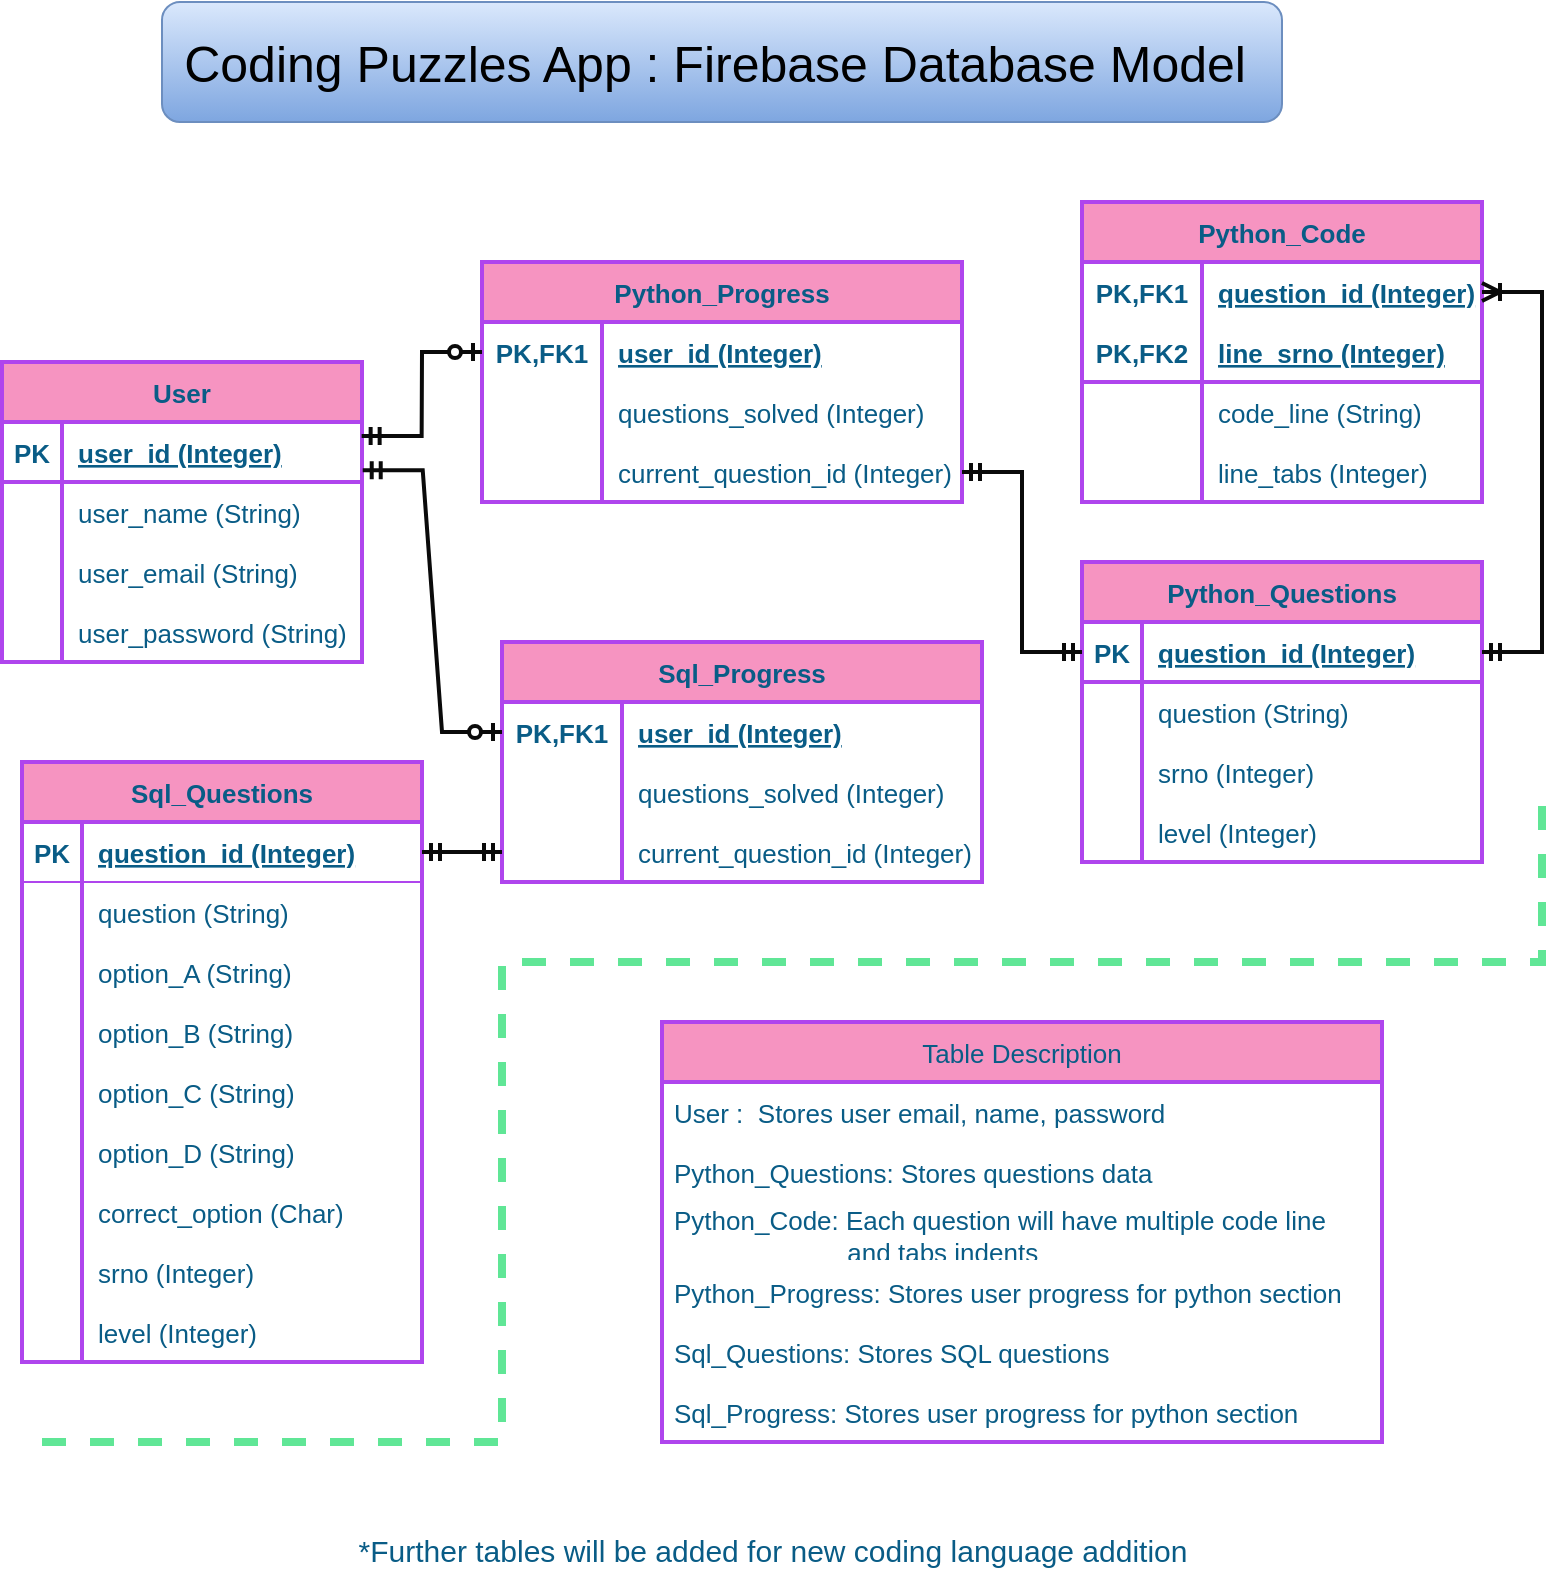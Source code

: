 <mxfile version="16.1.0" type="device"><diagram id="R2lEEEUBdFMjLlhIrx00" name="Page-1"><mxGraphModel dx="2563" dy="984" grid="1" gridSize="10" guides="1" tooltips="1" connect="1" arrows="1" fold="1" page="1" pageScale="1" pageWidth="827" pageHeight="1169" math="0" shadow="0" extFonts="Permanent Marker^https://fonts.googleapis.com/css?family=Permanent+Marker"><root><mxCell id="0"/><mxCell id="1" parent="0"/><mxCell id="CtxWaqikv9Q7Vg5rpjit-1" value="User" style="shape=table;startSize=30;container=1;collapsible=1;childLayout=tableLayout;fixedRows=1;rowLines=0;fontStyle=1;align=center;resizeLast=1;fillColor=#F694C1;strokeColor=#AF45ED;fontColor=#095C86;strokeWidth=2;fontSize=13;" vertex="1" parent="1"><mxGeometry x="-810" y="260" width="180" height="150" as="geometry"/></mxCell><mxCell id="CtxWaqikv9Q7Vg5rpjit-2" value="" style="shape=partialRectangle;collapsible=0;dropTarget=0;pointerEvents=0;fillColor=none;top=0;left=0;bottom=1;right=0;points=[[0,0.5],[1,0.5]];portConstraint=eastwest;strokeColor=#AF45ED;fontColor=#095C86;strokeWidth=2;fontSize=13;" vertex="1" parent="CtxWaqikv9Q7Vg5rpjit-1"><mxGeometry y="30" width="180" height="30" as="geometry"/></mxCell><mxCell id="CtxWaqikv9Q7Vg5rpjit-3" value="PK" style="shape=partialRectangle;connectable=0;fillColor=none;top=0;left=0;bottom=0;right=0;fontStyle=1;overflow=hidden;strokeColor=#AF45ED;fontColor=#095C86;strokeWidth=2;fontSize=13;" vertex="1" parent="CtxWaqikv9Q7Vg5rpjit-2"><mxGeometry width="30" height="30" as="geometry"><mxRectangle width="30" height="30" as="alternateBounds"/></mxGeometry></mxCell><mxCell id="CtxWaqikv9Q7Vg5rpjit-4" value="user_id (Integer)" style="shape=partialRectangle;connectable=0;fillColor=none;top=0;left=0;bottom=0;right=0;align=left;spacingLeft=6;fontStyle=5;overflow=hidden;strokeColor=#AF45ED;fontColor=#095C86;strokeWidth=2;fontSize=13;" vertex="1" parent="CtxWaqikv9Q7Vg5rpjit-2"><mxGeometry x="30" width="150" height="30" as="geometry"><mxRectangle width="150" height="30" as="alternateBounds"/></mxGeometry></mxCell><mxCell id="CtxWaqikv9Q7Vg5rpjit-5" value="" style="shape=partialRectangle;collapsible=0;dropTarget=0;pointerEvents=0;fillColor=none;top=0;left=0;bottom=0;right=0;points=[[0,0.5],[1,0.5]];portConstraint=eastwest;strokeColor=#AF45ED;fontColor=#095C86;strokeWidth=2;fontSize=13;" vertex="1" parent="CtxWaqikv9Q7Vg5rpjit-1"><mxGeometry y="60" width="180" height="30" as="geometry"/></mxCell><mxCell id="CtxWaqikv9Q7Vg5rpjit-6" value="" style="shape=partialRectangle;connectable=0;fillColor=none;top=0;left=0;bottom=0;right=0;editable=1;overflow=hidden;strokeColor=#AF45ED;fontColor=#095C86;strokeWidth=2;fontSize=13;" vertex="1" parent="CtxWaqikv9Q7Vg5rpjit-5"><mxGeometry width="30" height="30" as="geometry"><mxRectangle width="30" height="30" as="alternateBounds"/></mxGeometry></mxCell><mxCell id="CtxWaqikv9Q7Vg5rpjit-7" value="user_name (String)" style="shape=partialRectangle;connectable=0;fillColor=none;top=0;left=0;bottom=0;right=0;align=left;spacingLeft=6;overflow=hidden;strokeColor=#AF45ED;fontColor=#095C86;strokeWidth=2;fontSize=13;" vertex="1" parent="CtxWaqikv9Q7Vg5rpjit-5"><mxGeometry x="30" width="150" height="30" as="geometry"><mxRectangle width="150" height="30" as="alternateBounds"/></mxGeometry></mxCell><mxCell id="CtxWaqikv9Q7Vg5rpjit-8" value="" style="shape=partialRectangle;collapsible=0;dropTarget=0;pointerEvents=0;fillColor=none;top=0;left=0;bottom=0;right=0;points=[[0,0.5],[1,0.5]];portConstraint=eastwest;strokeColor=#AF45ED;fontColor=#095C86;strokeWidth=2;fontSize=13;" vertex="1" parent="CtxWaqikv9Q7Vg5rpjit-1"><mxGeometry y="90" width="180" height="30" as="geometry"/></mxCell><mxCell id="CtxWaqikv9Q7Vg5rpjit-9" value="" style="shape=partialRectangle;connectable=0;fillColor=none;top=0;left=0;bottom=0;right=0;editable=1;overflow=hidden;strokeColor=#AF45ED;fontColor=#095C86;strokeWidth=2;fontSize=13;" vertex="1" parent="CtxWaqikv9Q7Vg5rpjit-8"><mxGeometry width="30" height="30" as="geometry"><mxRectangle width="30" height="30" as="alternateBounds"/></mxGeometry></mxCell><mxCell id="CtxWaqikv9Q7Vg5rpjit-10" value="user_email (String)" style="shape=partialRectangle;connectable=0;fillColor=none;top=0;left=0;bottom=0;right=0;align=left;spacingLeft=6;overflow=hidden;strokeColor=#AF45ED;fontColor=#095C86;strokeWidth=2;fontSize=13;" vertex="1" parent="CtxWaqikv9Q7Vg5rpjit-8"><mxGeometry x="30" width="150" height="30" as="geometry"><mxRectangle width="150" height="30" as="alternateBounds"/></mxGeometry></mxCell><mxCell id="CtxWaqikv9Q7Vg5rpjit-11" value="" style="shape=partialRectangle;collapsible=0;dropTarget=0;pointerEvents=0;fillColor=none;top=0;left=0;bottom=0;right=0;points=[[0,0.5],[1,0.5]];portConstraint=eastwest;strokeColor=#AF45ED;fontColor=#095C86;strokeWidth=2;fontSize=13;" vertex="1" parent="CtxWaqikv9Q7Vg5rpjit-1"><mxGeometry y="120" width="180" height="30" as="geometry"/></mxCell><mxCell id="CtxWaqikv9Q7Vg5rpjit-12" value="" style="shape=partialRectangle;connectable=0;fillColor=none;top=0;left=0;bottom=0;right=0;editable=1;overflow=hidden;strokeColor=#AF45ED;fontColor=#095C86;strokeWidth=2;fontSize=13;" vertex="1" parent="CtxWaqikv9Q7Vg5rpjit-11"><mxGeometry width="30" height="30" as="geometry"><mxRectangle width="30" height="30" as="alternateBounds"/></mxGeometry></mxCell><mxCell id="CtxWaqikv9Q7Vg5rpjit-13" value="user_password (String)" style="shape=partialRectangle;connectable=0;fillColor=none;top=0;left=0;bottom=0;right=0;align=left;spacingLeft=6;overflow=hidden;strokeColor=#AF45ED;fontColor=#095C86;strokeWidth=2;fontSize=13;" vertex="1" parent="CtxWaqikv9Q7Vg5rpjit-11"><mxGeometry x="30" width="150" height="30" as="geometry"><mxRectangle width="150" height="30" as="alternateBounds"/></mxGeometry></mxCell><mxCell id="CtxWaqikv9Q7Vg5rpjit-14" value="Python_Questions" style="shape=table;startSize=30;container=1;collapsible=1;childLayout=tableLayout;fixedRows=1;rowLines=0;fontStyle=1;align=center;resizeLast=1;fillColor=#F694C1;strokeColor=#AF45ED;fontColor=#095C86;strokeWidth=2;fontSize=13;" vertex="1" parent="1"><mxGeometry x="-270" y="360" width="200" height="150" as="geometry"/></mxCell><mxCell id="CtxWaqikv9Q7Vg5rpjit-15" value="" style="shape=partialRectangle;collapsible=0;dropTarget=0;pointerEvents=0;fillColor=none;top=0;left=0;bottom=1;right=0;points=[[0,0.5],[1,0.5]];portConstraint=eastwest;strokeColor=#AF45ED;fontColor=#095C86;strokeWidth=2;fontSize=13;" vertex="1" parent="CtxWaqikv9Q7Vg5rpjit-14"><mxGeometry y="30" width="200" height="30" as="geometry"/></mxCell><mxCell id="CtxWaqikv9Q7Vg5rpjit-16" value="PK" style="shape=partialRectangle;connectable=0;fillColor=none;top=0;left=0;bottom=0;right=0;fontStyle=1;overflow=hidden;strokeColor=#AF45ED;fontColor=#095C86;strokeWidth=2;fontSize=13;" vertex="1" parent="CtxWaqikv9Q7Vg5rpjit-15"><mxGeometry width="30" height="30" as="geometry"><mxRectangle width="30" height="30" as="alternateBounds"/></mxGeometry></mxCell><mxCell id="CtxWaqikv9Q7Vg5rpjit-17" value="question_id (Integer)" style="shape=partialRectangle;connectable=0;fillColor=none;top=0;left=0;bottom=0;right=0;align=left;spacingLeft=6;fontStyle=5;overflow=hidden;strokeColor=#AF45ED;fontColor=#095C86;strokeWidth=2;fontSize=13;" vertex="1" parent="CtxWaqikv9Q7Vg5rpjit-15"><mxGeometry x="30" width="170" height="30" as="geometry"><mxRectangle width="170" height="30" as="alternateBounds"/></mxGeometry></mxCell><mxCell id="CtxWaqikv9Q7Vg5rpjit-18" value="" style="shape=partialRectangle;collapsible=0;dropTarget=0;pointerEvents=0;fillColor=none;top=0;left=0;bottom=0;right=0;points=[[0,0.5],[1,0.5]];portConstraint=eastwest;strokeColor=#AF45ED;fontColor=#095C86;strokeWidth=2;fontSize=13;" vertex="1" parent="CtxWaqikv9Q7Vg5rpjit-14"><mxGeometry y="60" width="200" height="30" as="geometry"/></mxCell><mxCell id="CtxWaqikv9Q7Vg5rpjit-19" value="" style="shape=partialRectangle;connectable=0;fillColor=none;top=0;left=0;bottom=0;right=0;editable=1;overflow=hidden;strokeColor=#AF45ED;fontColor=#095C86;strokeWidth=2;fontSize=13;" vertex="1" parent="CtxWaqikv9Q7Vg5rpjit-18"><mxGeometry width="30" height="30" as="geometry"><mxRectangle width="30" height="30" as="alternateBounds"/></mxGeometry></mxCell><mxCell id="CtxWaqikv9Q7Vg5rpjit-20" value="question (String)" style="shape=partialRectangle;connectable=0;fillColor=none;top=0;left=0;bottom=0;right=0;align=left;spacingLeft=6;overflow=hidden;strokeColor=#AF45ED;fontColor=#095C86;strokeWidth=2;fontSize=13;" vertex="1" parent="CtxWaqikv9Q7Vg5rpjit-18"><mxGeometry x="30" width="170" height="30" as="geometry"><mxRectangle width="170" height="30" as="alternateBounds"/></mxGeometry></mxCell><mxCell id="CtxWaqikv9Q7Vg5rpjit-21" value="" style="shape=partialRectangle;collapsible=0;dropTarget=0;pointerEvents=0;fillColor=none;top=0;left=0;bottom=0;right=0;points=[[0,0.5],[1,0.5]];portConstraint=eastwest;strokeColor=#AF45ED;fontColor=#095C86;strokeWidth=2;fontSize=13;" vertex="1" parent="CtxWaqikv9Q7Vg5rpjit-14"><mxGeometry y="90" width="200" height="30" as="geometry"/></mxCell><mxCell id="CtxWaqikv9Q7Vg5rpjit-22" value="" style="shape=partialRectangle;connectable=0;fillColor=none;top=0;left=0;bottom=0;right=0;editable=1;overflow=hidden;strokeColor=#AF45ED;fontColor=#095C86;strokeWidth=2;fontSize=13;" vertex="1" parent="CtxWaqikv9Q7Vg5rpjit-21"><mxGeometry width="30" height="30" as="geometry"><mxRectangle width="30" height="30" as="alternateBounds"/></mxGeometry></mxCell><mxCell id="CtxWaqikv9Q7Vg5rpjit-23" value="srno (Integer)" style="shape=partialRectangle;connectable=0;fillColor=none;top=0;left=0;bottom=0;right=0;align=left;spacingLeft=6;overflow=hidden;strokeColor=#AF45ED;fontColor=#095C86;strokeWidth=2;fontSize=13;" vertex="1" parent="CtxWaqikv9Q7Vg5rpjit-21"><mxGeometry x="30" width="170" height="30" as="geometry"><mxRectangle width="170" height="30" as="alternateBounds"/></mxGeometry></mxCell><mxCell id="CtxWaqikv9Q7Vg5rpjit-24" value="" style="shape=partialRectangle;collapsible=0;dropTarget=0;pointerEvents=0;fillColor=none;top=0;left=0;bottom=0;right=0;points=[[0,0.5],[1,0.5]];portConstraint=eastwest;strokeColor=#AF45ED;fontColor=#095C86;strokeWidth=2;fontSize=13;" vertex="1" parent="CtxWaqikv9Q7Vg5rpjit-14"><mxGeometry y="120" width="200" height="30" as="geometry"/></mxCell><mxCell id="CtxWaqikv9Q7Vg5rpjit-25" value="" style="shape=partialRectangle;connectable=0;fillColor=none;top=0;left=0;bottom=0;right=0;editable=1;overflow=hidden;strokeColor=#AF45ED;fontColor=#095C86;strokeWidth=2;fontSize=13;" vertex="1" parent="CtxWaqikv9Q7Vg5rpjit-24"><mxGeometry width="30" height="30" as="geometry"><mxRectangle width="30" height="30" as="alternateBounds"/></mxGeometry></mxCell><mxCell id="CtxWaqikv9Q7Vg5rpjit-26" value="level (Integer)" style="shape=partialRectangle;connectable=0;fillColor=none;top=0;left=0;bottom=0;right=0;align=left;spacingLeft=6;overflow=hidden;strokeColor=#AF45ED;fontColor=#095C86;strokeWidth=2;fontSize=13;" vertex="1" parent="CtxWaqikv9Q7Vg5rpjit-24"><mxGeometry x="30" width="170" height="30" as="geometry"><mxRectangle width="170" height="30" as="alternateBounds"/></mxGeometry></mxCell><mxCell id="CtxWaqikv9Q7Vg5rpjit-40" value="Python_Code" style="shape=table;startSize=30;container=1;collapsible=1;childLayout=tableLayout;fixedRows=1;rowLines=0;fontStyle=1;align=center;resizeLast=1;fillColor=#F694C1;strokeColor=#AF45ED;fontColor=#095C86;strokeWidth=2;fontSize=13;" vertex="1" parent="1"><mxGeometry x="-270" y="180" width="200" height="150" as="geometry"/></mxCell><mxCell id="CtxWaqikv9Q7Vg5rpjit-41" value="" style="shape=partialRectangle;collapsible=0;dropTarget=0;pointerEvents=0;fillColor=none;top=0;left=0;bottom=0;right=0;points=[[0,0.5],[1,0.5]];portConstraint=eastwest;strokeColor=#AF45ED;fontColor=#095C86;strokeWidth=2;fontSize=13;" vertex="1" parent="CtxWaqikv9Q7Vg5rpjit-40"><mxGeometry y="30" width="200" height="30" as="geometry"/></mxCell><mxCell id="CtxWaqikv9Q7Vg5rpjit-42" value="PK,FK1" style="shape=partialRectangle;connectable=0;fillColor=none;top=0;left=0;bottom=0;right=0;fontStyle=1;overflow=hidden;strokeColor=#AF45ED;fontColor=#095C86;strokeWidth=2;fontSize=13;" vertex="1" parent="CtxWaqikv9Q7Vg5rpjit-41"><mxGeometry width="60" height="30" as="geometry"><mxRectangle width="60" height="30" as="alternateBounds"/></mxGeometry></mxCell><mxCell id="CtxWaqikv9Q7Vg5rpjit-43" value="question_id (Integer)" style="shape=partialRectangle;connectable=0;fillColor=none;top=0;left=0;bottom=0;right=0;align=left;spacingLeft=6;fontStyle=5;overflow=hidden;strokeColor=#AF45ED;fontColor=#095C86;strokeWidth=2;fontSize=13;" vertex="1" parent="CtxWaqikv9Q7Vg5rpjit-41"><mxGeometry x="60" width="140" height="30" as="geometry"><mxRectangle width="140" height="30" as="alternateBounds"/></mxGeometry></mxCell><mxCell id="CtxWaqikv9Q7Vg5rpjit-44" value="" style="shape=partialRectangle;collapsible=0;dropTarget=0;pointerEvents=0;fillColor=none;top=0;left=0;bottom=1;right=0;points=[[0,0.5],[1,0.5]];portConstraint=eastwest;strokeColor=#AF45ED;fontColor=#095C86;strokeWidth=2;fontSize=13;" vertex="1" parent="CtxWaqikv9Q7Vg5rpjit-40"><mxGeometry y="60" width="200" height="30" as="geometry"/></mxCell><mxCell id="CtxWaqikv9Q7Vg5rpjit-45" value="PK,FK2" style="shape=partialRectangle;connectable=0;fillColor=none;top=0;left=0;bottom=0;right=0;fontStyle=1;overflow=hidden;strokeColor=#AF45ED;fontColor=#095C86;strokeWidth=2;fontSize=13;" vertex="1" parent="CtxWaqikv9Q7Vg5rpjit-44"><mxGeometry width="60" height="30" as="geometry"><mxRectangle width="60" height="30" as="alternateBounds"/></mxGeometry></mxCell><mxCell id="CtxWaqikv9Q7Vg5rpjit-46" value="line_srno (Integer)" style="shape=partialRectangle;connectable=0;fillColor=none;top=0;left=0;bottom=0;right=0;align=left;spacingLeft=6;fontStyle=5;overflow=hidden;strokeColor=#AF45ED;fontColor=#095C86;strokeWidth=2;fontSize=13;" vertex="1" parent="CtxWaqikv9Q7Vg5rpjit-44"><mxGeometry x="60" width="140" height="30" as="geometry"><mxRectangle width="140" height="30" as="alternateBounds"/></mxGeometry></mxCell><mxCell id="CtxWaqikv9Q7Vg5rpjit-50" value="" style="shape=partialRectangle;collapsible=0;dropTarget=0;pointerEvents=0;fillColor=none;top=0;left=0;bottom=0;right=0;points=[[0,0.5],[1,0.5]];portConstraint=eastwest;strokeColor=#AF45ED;fontColor=#095C86;strokeWidth=2;fontSize=13;" vertex="1" parent="CtxWaqikv9Q7Vg5rpjit-40"><mxGeometry y="90" width="200" height="30" as="geometry"/></mxCell><mxCell id="CtxWaqikv9Q7Vg5rpjit-51" value="" style="shape=partialRectangle;connectable=0;fillColor=none;top=0;left=0;bottom=0;right=0;editable=1;overflow=hidden;strokeColor=#AF45ED;fontColor=#095C86;strokeWidth=2;fontSize=13;" vertex="1" parent="CtxWaqikv9Q7Vg5rpjit-50"><mxGeometry width="60" height="30" as="geometry"><mxRectangle width="60" height="30" as="alternateBounds"/></mxGeometry></mxCell><mxCell id="CtxWaqikv9Q7Vg5rpjit-52" value="code_line (String)" style="shape=partialRectangle;connectable=0;fillColor=none;top=0;left=0;bottom=0;right=0;align=left;spacingLeft=6;overflow=hidden;strokeColor=#AF45ED;fontColor=#095C86;strokeWidth=2;fontSize=13;" vertex="1" parent="CtxWaqikv9Q7Vg5rpjit-50"><mxGeometry x="60" width="140" height="30" as="geometry"><mxRectangle width="140" height="30" as="alternateBounds"/></mxGeometry></mxCell><mxCell id="CtxWaqikv9Q7Vg5rpjit-47" value="" style="shape=partialRectangle;collapsible=0;dropTarget=0;pointerEvents=0;fillColor=none;top=0;left=0;bottom=0;right=0;points=[[0,0.5],[1,0.5]];portConstraint=eastwest;strokeColor=#AF45ED;fontColor=#095C86;strokeWidth=2;fontSize=13;" vertex="1" parent="CtxWaqikv9Q7Vg5rpjit-40"><mxGeometry y="120" width="200" height="30" as="geometry"/></mxCell><mxCell id="CtxWaqikv9Q7Vg5rpjit-48" value="" style="shape=partialRectangle;connectable=0;fillColor=none;top=0;left=0;bottom=0;right=0;editable=1;overflow=hidden;strokeColor=#AF45ED;fontColor=#095C86;strokeWidth=2;fontSize=13;" vertex="1" parent="CtxWaqikv9Q7Vg5rpjit-47"><mxGeometry width="60" height="30" as="geometry"><mxRectangle width="60" height="30" as="alternateBounds"/></mxGeometry></mxCell><mxCell id="CtxWaqikv9Q7Vg5rpjit-49" value="line_tabs (Integer)" style="shape=partialRectangle;connectable=0;fillColor=none;top=0;left=0;bottom=0;right=0;align=left;spacingLeft=6;overflow=hidden;strokeColor=#AF45ED;fontColor=#095C86;strokeWidth=2;fontSize=13;" vertex="1" parent="CtxWaqikv9Q7Vg5rpjit-47"><mxGeometry x="60" width="140" height="30" as="geometry"><mxRectangle width="140" height="30" as="alternateBounds"/></mxGeometry></mxCell><mxCell id="CtxWaqikv9Q7Vg5rpjit-53" value="Sql_Questions" style="shape=table;startSize=30;container=1;collapsible=1;childLayout=tableLayout;fixedRows=1;rowLines=0;fontStyle=1;align=center;resizeLast=1;fillColor=#F694C1;strokeColor=#AF45ED;fontColor=#095C86;strokeWidth=2;fontSize=13;" vertex="1" parent="1"><mxGeometry x="-800" y="460" width="200" height="300" as="geometry"/></mxCell><mxCell id="CtxWaqikv9Q7Vg5rpjit-54" value="" style="shape=partialRectangle;collapsible=0;dropTarget=0;pointerEvents=0;fillColor=none;top=0;left=0;bottom=1;right=0;points=[[0,0.5],[1,0.5]];portConstraint=eastwest;strokeColor=#AF45ED;fontColor=#095C86;fontSize=13;" vertex="1" parent="CtxWaqikv9Q7Vg5rpjit-53"><mxGeometry y="30" width="200" height="30" as="geometry"/></mxCell><mxCell id="CtxWaqikv9Q7Vg5rpjit-55" value="PK" style="shape=partialRectangle;connectable=0;fillColor=none;top=0;left=0;bottom=0;right=0;fontStyle=1;overflow=hidden;strokeColor=#AF45ED;fontColor=#095C86;fontSize=13;" vertex="1" parent="CtxWaqikv9Q7Vg5rpjit-54"><mxGeometry width="30" height="30" as="geometry"><mxRectangle width="30" height="30" as="alternateBounds"/></mxGeometry></mxCell><mxCell id="CtxWaqikv9Q7Vg5rpjit-56" value="question_id (Integer)" style="shape=partialRectangle;connectable=0;fillColor=none;top=0;left=0;bottom=0;right=0;align=left;spacingLeft=6;fontStyle=5;overflow=hidden;strokeColor=#AF45ED;fontColor=#095C86;strokeWidth=2;fontSize=13;" vertex="1" parent="CtxWaqikv9Q7Vg5rpjit-54"><mxGeometry x="30" width="170" height="30" as="geometry"><mxRectangle width="170" height="30" as="alternateBounds"/></mxGeometry></mxCell><mxCell id="CtxWaqikv9Q7Vg5rpjit-57" value="" style="shape=partialRectangle;collapsible=0;dropTarget=0;pointerEvents=0;fillColor=none;top=0;left=0;bottom=0;right=0;points=[[0,0.5],[1,0.5]];portConstraint=eastwest;strokeColor=#AF45ED;fontColor=#095C86;fontSize=13;" vertex="1" parent="CtxWaqikv9Q7Vg5rpjit-53"><mxGeometry y="60" width="200" height="30" as="geometry"/></mxCell><mxCell id="CtxWaqikv9Q7Vg5rpjit-58" value="" style="shape=partialRectangle;connectable=0;fillColor=none;top=0;left=0;bottom=0;right=0;editable=1;overflow=hidden;strokeColor=#AF45ED;fontColor=#095C86;fontSize=13;" vertex="1" parent="CtxWaqikv9Q7Vg5rpjit-57"><mxGeometry width="30" height="30" as="geometry"><mxRectangle width="30" height="30" as="alternateBounds"/></mxGeometry></mxCell><mxCell id="CtxWaqikv9Q7Vg5rpjit-59" value="question (String)" style="shape=partialRectangle;connectable=0;fillColor=none;top=0;left=0;bottom=0;right=0;align=left;spacingLeft=6;overflow=hidden;strokeColor=#AF45ED;fontColor=#095C86;strokeWidth=2;fontSize=13;" vertex="1" parent="CtxWaqikv9Q7Vg5rpjit-57"><mxGeometry x="30" width="170" height="30" as="geometry"><mxRectangle width="170" height="30" as="alternateBounds"/></mxGeometry></mxCell><mxCell id="CtxWaqikv9Q7Vg5rpjit-60" value="" style="shape=partialRectangle;collapsible=0;dropTarget=0;pointerEvents=0;fillColor=none;top=0;left=0;bottom=0;right=0;points=[[0,0.5],[1,0.5]];portConstraint=eastwest;strokeColor=#AF45ED;fontColor=#095C86;fontSize=13;" vertex="1" parent="CtxWaqikv9Q7Vg5rpjit-53"><mxGeometry y="90" width="200" height="30" as="geometry"/></mxCell><mxCell id="CtxWaqikv9Q7Vg5rpjit-61" value="" style="shape=partialRectangle;connectable=0;fillColor=none;top=0;left=0;bottom=0;right=0;editable=1;overflow=hidden;strokeColor=#AF45ED;fontColor=#095C86;fontSize=13;" vertex="1" parent="CtxWaqikv9Q7Vg5rpjit-60"><mxGeometry width="30" height="30" as="geometry"><mxRectangle width="30" height="30" as="alternateBounds"/></mxGeometry></mxCell><mxCell id="CtxWaqikv9Q7Vg5rpjit-62" value="option_A (String)" style="shape=partialRectangle;connectable=0;fillColor=none;top=0;left=0;bottom=0;right=0;align=left;spacingLeft=6;overflow=hidden;strokeColor=#AF45ED;fontColor=#095C86;strokeWidth=2;fontSize=13;" vertex="1" parent="CtxWaqikv9Q7Vg5rpjit-60"><mxGeometry x="30" width="170" height="30" as="geometry"><mxRectangle width="170" height="30" as="alternateBounds"/></mxGeometry></mxCell><mxCell id="CtxWaqikv9Q7Vg5rpjit-63" value="" style="shape=partialRectangle;collapsible=0;dropTarget=0;pointerEvents=0;fillColor=none;top=0;left=0;bottom=0;right=0;points=[[0,0.5],[1,0.5]];portConstraint=eastwest;strokeColor=#AF45ED;fontColor=#095C86;fontSize=13;" vertex="1" parent="CtxWaqikv9Q7Vg5rpjit-53"><mxGeometry y="120" width="200" height="30" as="geometry"/></mxCell><mxCell id="CtxWaqikv9Q7Vg5rpjit-64" value="" style="shape=partialRectangle;connectable=0;fillColor=none;top=0;left=0;bottom=0;right=0;editable=1;overflow=hidden;strokeColor=#AF45ED;fontColor=#095C86;fontSize=13;" vertex="1" parent="CtxWaqikv9Q7Vg5rpjit-63"><mxGeometry width="30" height="30" as="geometry"><mxRectangle width="30" height="30" as="alternateBounds"/></mxGeometry></mxCell><mxCell id="CtxWaqikv9Q7Vg5rpjit-65" value="option_B (String)" style="shape=partialRectangle;connectable=0;fillColor=none;top=0;left=0;bottom=0;right=0;align=left;spacingLeft=6;overflow=hidden;strokeColor=#AF45ED;fontColor=#095C86;strokeWidth=2;fontSize=13;" vertex="1" parent="CtxWaqikv9Q7Vg5rpjit-63"><mxGeometry x="30" width="170" height="30" as="geometry"><mxRectangle width="170" height="30" as="alternateBounds"/></mxGeometry></mxCell><mxCell id="CtxWaqikv9Q7Vg5rpjit-84" value="" style="shape=partialRectangle;collapsible=0;dropTarget=0;pointerEvents=0;fillColor=none;top=0;left=0;bottom=0;right=0;points=[[0,0.5],[1,0.5]];portConstraint=eastwest;strokeColor=#AF45ED;fontColor=#095C86;fontSize=13;" vertex="1" parent="CtxWaqikv9Q7Vg5rpjit-53"><mxGeometry y="150" width="200" height="30" as="geometry"/></mxCell><mxCell id="CtxWaqikv9Q7Vg5rpjit-85" value="" style="shape=partialRectangle;connectable=0;fillColor=none;top=0;left=0;bottom=0;right=0;editable=1;overflow=hidden;strokeColor=#AF45ED;fontColor=#095C86;fontSize=13;" vertex="1" parent="CtxWaqikv9Q7Vg5rpjit-84"><mxGeometry width="30" height="30" as="geometry"><mxRectangle width="30" height="30" as="alternateBounds"/></mxGeometry></mxCell><mxCell id="CtxWaqikv9Q7Vg5rpjit-86" value="option_C (String)" style="shape=partialRectangle;connectable=0;fillColor=none;top=0;left=0;bottom=0;right=0;align=left;spacingLeft=6;overflow=hidden;strokeColor=#AF45ED;fontColor=#095C86;strokeWidth=2;fontSize=13;" vertex="1" parent="CtxWaqikv9Q7Vg5rpjit-84"><mxGeometry x="30" width="170" height="30" as="geometry"><mxRectangle width="170" height="30" as="alternateBounds"/></mxGeometry></mxCell><mxCell id="CtxWaqikv9Q7Vg5rpjit-88" value="" style="shape=partialRectangle;collapsible=0;dropTarget=0;pointerEvents=0;fillColor=none;top=0;left=0;bottom=0;right=0;points=[[0,0.5],[1,0.5]];portConstraint=eastwest;strokeColor=#AF45ED;fontColor=#095C86;fontSize=13;" vertex="1" parent="CtxWaqikv9Q7Vg5rpjit-53"><mxGeometry y="180" width="200" height="30" as="geometry"/></mxCell><mxCell id="CtxWaqikv9Q7Vg5rpjit-89" value="" style="shape=partialRectangle;connectable=0;fillColor=none;top=0;left=0;bottom=0;right=0;editable=1;overflow=hidden;strokeColor=#AF45ED;fontColor=#095C86;fontSize=13;" vertex="1" parent="CtxWaqikv9Q7Vg5rpjit-88"><mxGeometry width="30" height="30" as="geometry"><mxRectangle width="30" height="30" as="alternateBounds"/></mxGeometry></mxCell><mxCell id="CtxWaqikv9Q7Vg5rpjit-90" value="option_D (String)" style="shape=partialRectangle;connectable=0;fillColor=none;top=0;left=0;bottom=0;right=0;align=left;spacingLeft=6;overflow=hidden;strokeColor=#AF45ED;fontColor=#095C86;strokeWidth=2;fontSize=13;" vertex="1" parent="CtxWaqikv9Q7Vg5rpjit-88"><mxGeometry x="30" width="170" height="30" as="geometry"><mxRectangle width="170" height="30" as="alternateBounds"/></mxGeometry></mxCell><mxCell id="CtxWaqikv9Q7Vg5rpjit-92" value="" style="shape=partialRectangle;collapsible=0;dropTarget=0;pointerEvents=0;fillColor=none;top=0;left=0;bottom=0;right=0;points=[[0,0.5],[1,0.5]];portConstraint=eastwest;strokeColor=#AF45ED;fontColor=#095C86;fontSize=13;" vertex="1" parent="CtxWaqikv9Q7Vg5rpjit-53"><mxGeometry y="210" width="200" height="30" as="geometry"/></mxCell><mxCell id="CtxWaqikv9Q7Vg5rpjit-93" value="" style="shape=partialRectangle;connectable=0;fillColor=none;top=0;left=0;bottom=0;right=0;editable=1;overflow=hidden;strokeColor=#AF45ED;fontColor=#095C86;fontSize=13;" vertex="1" parent="CtxWaqikv9Q7Vg5rpjit-92"><mxGeometry width="30" height="30" as="geometry"><mxRectangle width="30" height="30" as="alternateBounds"/></mxGeometry></mxCell><mxCell id="CtxWaqikv9Q7Vg5rpjit-94" value="correct_option (Char)" style="shape=partialRectangle;connectable=0;fillColor=none;top=0;left=0;bottom=0;right=0;align=left;spacingLeft=6;overflow=hidden;strokeColor=#AF45ED;fontColor=#095C86;strokeWidth=2;fontSize=13;" vertex="1" parent="CtxWaqikv9Q7Vg5rpjit-92"><mxGeometry x="30" width="170" height="30" as="geometry"><mxRectangle width="170" height="30" as="alternateBounds"/></mxGeometry></mxCell><mxCell id="CtxWaqikv9Q7Vg5rpjit-96" value="" style="shape=partialRectangle;collapsible=0;dropTarget=0;pointerEvents=0;fillColor=none;top=0;left=0;bottom=0;right=0;points=[[0,0.5],[1,0.5]];portConstraint=eastwest;strokeColor=#AF45ED;fontColor=#095C86;fontSize=13;" vertex="1" parent="CtxWaqikv9Q7Vg5rpjit-53"><mxGeometry y="240" width="200" height="30" as="geometry"/></mxCell><mxCell id="CtxWaqikv9Q7Vg5rpjit-97" value="" style="shape=partialRectangle;connectable=0;fillColor=none;top=0;left=0;bottom=0;right=0;editable=1;overflow=hidden;strokeColor=#AF45ED;fontColor=#095C86;fontSize=13;" vertex="1" parent="CtxWaqikv9Q7Vg5rpjit-96"><mxGeometry width="30" height="30" as="geometry"><mxRectangle width="30" height="30" as="alternateBounds"/></mxGeometry></mxCell><mxCell id="CtxWaqikv9Q7Vg5rpjit-98" value="srno (Integer)" style="shape=partialRectangle;connectable=0;fillColor=none;top=0;left=0;bottom=0;right=0;align=left;spacingLeft=6;overflow=hidden;strokeColor=#AF45ED;fontColor=#095C86;strokeWidth=2;fontSize=13;" vertex="1" parent="CtxWaqikv9Q7Vg5rpjit-96"><mxGeometry x="30" width="170" height="30" as="geometry"><mxRectangle width="170" height="30" as="alternateBounds"/></mxGeometry></mxCell><mxCell id="CtxWaqikv9Q7Vg5rpjit-100" value="" style="shape=partialRectangle;collapsible=0;dropTarget=0;pointerEvents=0;fillColor=none;top=0;left=0;bottom=0;right=0;points=[[0,0.5],[1,0.5]];portConstraint=eastwest;strokeColor=#AF45ED;fontColor=#095C86;fontSize=13;" vertex="1" parent="CtxWaqikv9Q7Vg5rpjit-53"><mxGeometry y="270" width="200" height="30" as="geometry"/></mxCell><mxCell id="CtxWaqikv9Q7Vg5rpjit-101" value="" style="shape=partialRectangle;connectable=0;fillColor=none;top=0;left=0;bottom=0;right=0;editable=1;overflow=hidden;strokeColor=#AF45ED;fontColor=#095C86;fontSize=13;" vertex="1" parent="CtxWaqikv9Q7Vg5rpjit-100"><mxGeometry width="30" height="30" as="geometry"><mxRectangle width="30" height="30" as="alternateBounds"/></mxGeometry></mxCell><mxCell id="CtxWaqikv9Q7Vg5rpjit-102" value="level (Integer)" style="shape=partialRectangle;connectable=0;fillColor=none;top=0;left=0;bottom=0;right=0;align=left;spacingLeft=6;overflow=hidden;strokeColor=#AF45ED;fontColor=#095C86;strokeWidth=2;fontSize=13;" vertex="1" parent="CtxWaqikv9Q7Vg5rpjit-100"><mxGeometry x="30" width="170" height="30" as="geometry"><mxRectangle width="170" height="30" as="alternateBounds"/></mxGeometry></mxCell><mxCell id="CtxWaqikv9Q7Vg5rpjit-107" value="Python_Progress" style="shape=table;startSize=30;container=1;collapsible=1;childLayout=tableLayout;fixedRows=1;rowLines=0;fontStyle=1;align=center;resizeLast=1;fillColor=#F694C1;strokeColor=#AF45ED;fontColor=#095C86;strokeWidth=2;fontSize=13;" vertex="1" parent="1"><mxGeometry x="-570" y="210" width="240" height="120" as="geometry"/></mxCell><mxCell id="CtxWaqikv9Q7Vg5rpjit-108" value="" style="shape=partialRectangle;collapsible=0;dropTarget=0;pointerEvents=0;fillColor=none;top=0;left=0;bottom=0;right=0;points=[[0,0.5],[1,0.5]];portConstraint=eastwest;strokeColor=#AF45ED;fontColor=#095C86;strokeWidth=2;fontSize=13;" vertex="1" parent="CtxWaqikv9Q7Vg5rpjit-107"><mxGeometry y="30" width="240" height="30" as="geometry"/></mxCell><mxCell id="CtxWaqikv9Q7Vg5rpjit-109" value="PK,FK1" style="shape=partialRectangle;connectable=0;fillColor=none;top=0;left=0;bottom=0;right=0;fontStyle=1;overflow=hidden;strokeColor=#AF45ED;fontColor=#095C86;strokeWidth=2;fontSize=13;" vertex="1" parent="CtxWaqikv9Q7Vg5rpjit-108"><mxGeometry width="60" height="30" as="geometry"><mxRectangle width="60" height="30" as="alternateBounds"/></mxGeometry></mxCell><mxCell id="CtxWaqikv9Q7Vg5rpjit-110" value="user_id (Integer)" style="shape=partialRectangle;connectable=0;fillColor=none;top=0;left=0;bottom=0;right=0;align=left;spacingLeft=6;fontStyle=5;overflow=hidden;strokeColor=#AF45ED;fontColor=#095C86;strokeWidth=2;fontSize=13;" vertex="1" parent="CtxWaqikv9Q7Vg5rpjit-108"><mxGeometry x="60" width="180" height="30" as="geometry"><mxRectangle width="180" height="30" as="alternateBounds"/></mxGeometry></mxCell><mxCell id="CtxWaqikv9Q7Vg5rpjit-114" value="" style="shape=partialRectangle;collapsible=0;dropTarget=0;pointerEvents=0;fillColor=none;top=0;left=0;bottom=0;right=0;points=[[0,0.5],[1,0.5]];portConstraint=eastwest;strokeColor=#AF45ED;fontColor=#095C86;strokeWidth=2;fontSize=13;" vertex="1" parent="CtxWaqikv9Q7Vg5rpjit-107"><mxGeometry y="60" width="240" height="30" as="geometry"/></mxCell><mxCell id="CtxWaqikv9Q7Vg5rpjit-115" value="" style="shape=partialRectangle;connectable=0;fillColor=none;top=0;left=0;bottom=0;right=0;editable=1;overflow=hidden;strokeColor=#AF45ED;fontColor=#095C86;strokeWidth=2;fontSize=13;" vertex="1" parent="CtxWaqikv9Q7Vg5rpjit-114"><mxGeometry width="60" height="30" as="geometry"><mxRectangle width="60" height="30" as="alternateBounds"/></mxGeometry></mxCell><mxCell id="CtxWaqikv9Q7Vg5rpjit-116" value="questions_solved (Integer)" style="shape=partialRectangle;connectable=0;fillColor=none;top=0;left=0;bottom=0;right=0;align=left;spacingLeft=6;overflow=hidden;strokeColor=#AF45ED;fontColor=#095C86;strokeWidth=2;fontSize=13;" vertex="1" parent="CtxWaqikv9Q7Vg5rpjit-114"><mxGeometry x="60" width="180" height="30" as="geometry"><mxRectangle width="180" height="30" as="alternateBounds"/></mxGeometry></mxCell><mxCell id="CtxWaqikv9Q7Vg5rpjit-121" value="" style="shape=partialRectangle;collapsible=0;dropTarget=0;pointerEvents=0;fillColor=none;top=0;left=0;bottom=0;right=0;points=[[0,0.5],[1,0.5]];portConstraint=eastwest;strokeColor=#AF45ED;fontColor=#095C86;strokeWidth=2;fontSize=13;" vertex="1" parent="CtxWaqikv9Q7Vg5rpjit-107"><mxGeometry y="90" width="240" height="30" as="geometry"/></mxCell><mxCell id="CtxWaqikv9Q7Vg5rpjit-122" value="" style="shape=partialRectangle;connectable=0;fillColor=none;top=0;left=0;bottom=0;right=0;editable=1;overflow=hidden;fontStyle=1;strokeColor=#AF45ED;fontColor=#095C86;strokeWidth=2;fontSize=13;" vertex="1" parent="CtxWaqikv9Q7Vg5rpjit-121"><mxGeometry width="60" height="30" as="geometry"><mxRectangle width="60" height="30" as="alternateBounds"/></mxGeometry></mxCell><mxCell id="CtxWaqikv9Q7Vg5rpjit-123" value="current_question_id (Integer)" style="shape=partialRectangle;connectable=0;fillColor=none;top=0;left=0;bottom=0;right=0;align=left;spacingLeft=6;overflow=hidden;strokeColor=#AF45ED;fontColor=#095C86;strokeWidth=2;fontSize=13;" vertex="1" parent="CtxWaqikv9Q7Vg5rpjit-121"><mxGeometry x="60" width="180" height="30" as="geometry"><mxRectangle width="180" height="30" as="alternateBounds"/></mxGeometry></mxCell><mxCell id="CtxWaqikv9Q7Vg5rpjit-124" value="Sql_Progress" style="shape=table;startSize=30;container=1;collapsible=1;childLayout=tableLayout;fixedRows=1;rowLines=0;fontStyle=1;align=center;resizeLast=1;fillColor=#F694C1;strokeColor=#AF45ED;fontColor=#095C86;strokeWidth=2;fontSize=13;" vertex="1" parent="1"><mxGeometry x="-560" y="400" width="240" height="120" as="geometry"/></mxCell><mxCell id="CtxWaqikv9Q7Vg5rpjit-125" value="" style="shape=partialRectangle;collapsible=0;dropTarget=0;pointerEvents=0;fillColor=none;top=0;left=0;bottom=0;right=0;points=[[0,0.5],[1,0.5]];portConstraint=eastwest;strokeColor=#AF45ED;fontColor=#095C86;strokeWidth=2;fontSize=13;" vertex="1" parent="CtxWaqikv9Q7Vg5rpjit-124"><mxGeometry y="30" width="240" height="30" as="geometry"/></mxCell><mxCell id="CtxWaqikv9Q7Vg5rpjit-126" value="PK,FK1" style="shape=partialRectangle;connectable=0;fillColor=none;top=0;left=0;bottom=0;right=0;fontStyle=1;overflow=hidden;strokeColor=#AF45ED;fontColor=#095C86;strokeWidth=2;fontSize=13;" vertex="1" parent="CtxWaqikv9Q7Vg5rpjit-125"><mxGeometry width="60" height="30" as="geometry"><mxRectangle width="60" height="30" as="alternateBounds"/></mxGeometry></mxCell><mxCell id="CtxWaqikv9Q7Vg5rpjit-127" value="user_id (Integer)" style="shape=partialRectangle;connectable=0;fillColor=none;top=0;left=0;bottom=0;right=0;align=left;spacingLeft=6;fontStyle=5;overflow=hidden;strokeColor=#AF45ED;fontColor=#095C86;strokeWidth=2;fontSize=13;" vertex="1" parent="CtxWaqikv9Q7Vg5rpjit-125"><mxGeometry x="60" width="180" height="30" as="geometry"><mxRectangle width="180" height="30" as="alternateBounds"/></mxGeometry></mxCell><mxCell id="CtxWaqikv9Q7Vg5rpjit-128" value="" style="shape=partialRectangle;collapsible=0;dropTarget=0;pointerEvents=0;fillColor=none;top=0;left=0;bottom=0;right=0;points=[[0,0.5],[1,0.5]];portConstraint=eastwest;strokeColor=#AF45ED;fontColor=#095C86;strokeWidth=2;fontSize=13;" vertex="1" parent="CtxWaqikv9Q7Vg5rpjit-124"><mxGeometry y="60" width="240" height="30" as="geometry"/></mxCell><mxCell id="CtxWaqikv9Q7Vg5rpjit-129" value="" style="shape=partialRectangle;connectable=0;fillColor=none;top=0;left=0;bottom=0;right=0;editable=1;overflow=hidden;strokeColor=#AF45ED;fontColor=#095C86;strokeWidth=2;fontSize=13;" vertex="1" parent="CtxWaqikv9Q7Vg5rpjit-128"><mxGeometry width="60" height="30" as="geometry"><mxRectangle width="60" height="30" as="alternateBounds"/></mxGeometry></mxCell><mxCell id="CtxWaqikv9Q7Vg5rpjit-130" value="questions_solved (Integer)" style="shape=partialRectangle;connectable=0;fillColor=none;top=0;left=0;bottom=0;right=0;align=left;spacingLeft=6;overflow=hidden;strokeColor=#AF45ED;fontColor=#095C86;strokeWidth=2;fontSize=13;" vertex="1" parent="CtxWaqikv9Q7Vg5rpjit-128"><mxGeometry x="60" width="180" height="30" as="geometry"><mxRectangle width="180" height="30" as="alternateBounds"/></mxGeometry></mxCell><mxCell id="CtxWaqikv9Q7Vg5rpjit-134" value="" style="shape=partialRectangle;collapsible=0;dropTarget=0;pointerEvents=0;fillColor=none;top=0;left=0;bottom=0;right=0;points=[[0,0.5],[1,0.5]];portConstraint=eastwest;strokeColor=#AF45ED;fontColor=#095C86;strokeWidth=2;fontSize=13;" vertex="1" parent="CtxWaqikv9Q7Vg5rpjit-124"><mxGeometry y="90" width="240" height="30" as="geometry"/></mxCell><mxCell id="CtxWaqikv9Q7Vg5rpjit-135" value="" style="shape=partialRectangle;connectable=0;fillColor=none;top=0;left=0;bottom=0;right=0;editable=1;overflow=hidden;fontStyle=1;strokeColor=#AF45ED;fontColor=#095C86;strokeWidth=2;fontSize=13;" vertex="1" parent="CtxWaqikv9Q7Vg5rpjit-134"><mxGeometry width="60" height="30" as="geometry"><mxRectangle width="60" height="30" as="alternateBounds"/></mxGeometry></mxCell><mxCell id="CtxWaqikv9Q7Vg5rpjit-136" value="current_question_id (Integer)" style="shape=partialRectangle;connectable=0;fillColor=none;top=0;left=0;bottom=0;right=0;align=left;spacingLeft=6;overflow=hidden;strokeColor=#AF45ED;fontColor=#095C86;strokeWidth=2;fontSize=13;" vertex="1" parent="CtxWaqikv9Q7Vg5rpjit-134"><mxGeometry x="60" width="180" height="30" as="geometry"><mxRectangle width="180" height="30" as="alternateBounds"/></mxGeometry></mxCell><mxCell id="CtxWaqikv9Q7Vg5rpjit-138" value="" style="edgeStyle=entityRelationEdgeStyle;fontSize=13;html=1;endArrow=ERoneToMany;startArrow=ERmandOne;rounded=0;exitX=1;exitY=0.5;exitDx=0;exitDy=0;entryX=1;entryY=0.5;entryDx=0;entryDy=0;strokeColor=#0A0A0A;fontColor=#095C86;strokeWidth=2;" edge="1" parent="1" source="CtxWaqikv9Q7Vg5rpjit-15" target="CtxWaqikv9Q7Vg5rpjit-41"><mxGeometry width="100" height="100" relative="1" as="geometry"><mxPoint x="-410" y="80" as="sourcePoint"/><mxPoint x="-640" y="-20" as="targetPoint"/></mxGeometry></mxCell><mxCell id="CtxWaqikv9Q7Vg5rpjit-139" value="" style="edgeStyle=entityRelationEdgeStyle;fontSize=13;html=1;endArrow=ERmandOne;startArrow=ERmandOne;rounded=0;entryX=1;entryY=0.5;entryDx=0;entryDy=0;exitX=0;exitY=0.5;exitDx=0;exitDy=0;strokeColor=#0A0A0A;fontColor=#095C86;strokeWidth=2;" edge="1" parent="1" source="CtxWaqikv9Q7Vg5rpjit-15" target="CtxWaqikv9Q7Vg5rpjit-121"><mxGeometry width="100" height="100" relative="1" as="geometry"><mxPoint x="-330" y="140" as="sourcePoint"/><mxPoint x="-220" y="-20" as="targetPoint"/></mxGeometry></mxCell><mxCell id="CtxWaqikv9Q7Vg5rpjit-140" value="" style="edgeStyle=entityRelationEdgeStyle;fontSize=13;html=1;endArrow=ERzeroToOne;startArrow=ERmandOne;rounded=0;exitX=0.999;exitY=0.232;exitDx=0;exitDy=0;entryX=0;entryY=0.5;entryDx=0;entryDy=0;exitPerimeter=0;strokeColor=#0A0A0A;fontColor=#095C86;strokeWidth=2;" edge="1" parent="1" source="CtxWaqikv9Q7Vg5rpjit-2" target="CtxWaqikv9Q7Vg5rpjit-108"><mxGeometry width="100" height="100" relative="1" as="geometry"><mxPoint x="-350" y="225" as="sourcePoint"/><mxPoint x="-230" y="100" as="targetPoint"/></mxGeometry></mxCell><mxCell id="CtxWaqikv9Q7Vg5rpjit-142" value="" style="edgeStyle=entityRelationEdgeStyle;fontSize=13;html=1;endArrow=ERmandOne;startArrow=ERmandOne;rounded=0;exitX=1;exitY=0.5;exitDx=0;exitDy=0;entryX=0;entryY=0.5;entryDx=0;entryDy=0;strokeColor=#0A0A0A;fontColor=#095C86;strokeWidth=2;" edge="1" parent="1" source="CtxWaqikv9Q7Vg5rpjit-54" target="CtxWaqikv9Q7Vg5rpjit-134"><mxGeometry width="100" height="100" relative="1" as="geometry"><mxPoint x="-285" y="210" as="sourcePoint"/><mxPoint x="-280" y="660" as="targetPoint"/></mxGeometry></mxCell><mxCell id="CtxWaqikv9Q7Vg5rpjit-143" value="" style="edgeStyle=entityRelationEdgeStyle;fontSize=13;html=1;endArrow=ERzeroToOne;startArrow=ERmandOne;rounded=0;exitX=1.002;exitY=0.803;exitDx=0;exitDy=0;entryX=0;entryY=0.5;entryDx=0;entryDy=0;exitPerimeter=0;strokeColor=#0A0A0A;fontColor=#095C86;strokeWidth=2;" edge="1" parent="1" source="CtxWaqikv9Q7Vg5rpjit-2" target="CtxWaqikv9Q7Vg5rpjit-125"><mxGeometry width="100" height="100" relative="1" as="geometry"><mxPoint x="-300" y="420" as="sourcePoint"/><mxPoint x="-260" y="510" as="targetPoint"/></mxGeometry></mxCell><mxCell id="CtxWaqikv9Q7Vg5rpjit-160" value="Table Description" style="swimlane;fontStyle=0;childLayout=stackLayout;horizontal=1;startSize=30;horizontalStack=0;resizeParent=1;resizeParentMax=0;resizeLast=0;collapsible=1;marginBottom=0;fillColor=#F694C1;strokeColor=#AF45ED;fontColor=#095C86;strokeWidth=2;fontSize=13;" vertex="1" parent="1"><mxGeometry x="-480" y="590" width="360" height="210" as="geometry"/></mxCell><mxCell id="CtxWaqikv9Q7Vg5rpjit-161" value="User :  Stores user email, name, password" style="text;strokeColor=none;fillColor=none;align=left;verticalAlign=middle;spacingLeft=4;spacingRight=4;overflow=hidden;points=[[0,0.5],[1,0.5]];portConstraint=eastwest;rotatable=0;fontColor=#095C86;strokeWidth=2;fontSize=13;" vertex="1" parent="CtxWaqikv9Q7Vg5rpjit-160"><mxGeometry y="30" width="360" height="30" as="geometry"/></mxCell><mxCell id="CtxWaqikv9Q7Vg5rpjit-167" value="Python_Questions: Stores questions data" style="text;strokeColor=none;fillColor=none;align=left;verticalAlign=middle;spacingLeft=4;spacingRight=4;overflow=hidden;points=[[0,0.5],[1,0.5]];portConstraint=eastwest;rotatable=0;fontColor=#095C86;strokeWidth=2;fontSize=13;" vertex="1" parent="CtxWaqikv9Q7Vg5rpjit-160"><mxGeometry y="60" width="360" height="30" as="geometry"/></mxCell><mxCell id="CtxWaqikv9Q7Vg5rpjit-163" value="Python_Code: Each question will have multiple code line &#10;                        and tabs indents" style="text;strokeColor=none;fillColor=none;align=left;verticalAlign=middle;spacingLeft=4;spacingRight=4;overflow=hidden;points=[[0,0.5],[1,0.5]];portConstraint=eastwest;rotatable=0;fontColor=#095C86;strokeWidth=2;fontSize=13;" vertex="1" parent="CtxWaqikv9Q7Vg5rpjit-160"><mxGeometry y="90" width="360" height="30" as="geometry"/></mxCell><mxCell id="CtxWaqikv9Q7Vg5rpjit-162" value="Python_Progress: Stores user progress for python section" style="text;strokeColor=none;fillColor=none;align=left;verticalAlign=middle;spacingLeft=4;spacingRight=4;overflow=hidden;points=[[0,0.5],[1,0.5]];portConstraint=eastwest;rotatable=0;fontStyle=0;fontColor=#095C86;strokeWidth=2;fontSize=13;" vertex="1" parent="CtxWaqikv9Q7Vg5rpjit-160"><mxGeometry y="120" width="360" height="30" as="geometry"/></mxCell><mxCell id="CtxWaqikv9Q7Vg5rpjit-166" value="Sql_Questions: Stores SQL questions " style="text;strokeColor=none;fillColor=none;align=left;verticalAlign=middle;spacingLeft=4;spacingRight=4;overflow=hidden;points=[[0,0.5],[1,0.5]];portConstraint=eastwest;rotatable=0;fontColor=#095C86;strokeWidth=2;fontSize=13;" vertex="1" parent="CtxWaqikv9Q7Vg5rpjit-160"><mxGeometry y="150" width="360" height="30" as="geometry"/></mxCell><mxCell id="CtxWaqikv9Q7Vg5rpjit-165" value="Sql_Progress: Stores user progress for python section" style="text;strokeColor=none;fillColor=none;align=left;verticalAlign=middle;spacingLeft=4;spacingRight=4;overflow=hidden;points=[[0,0.5],[1,0.5]];portConstraint=eastwest;rotatable=0;fontColor=#095C86;strokeWidth=2;fontSize=13;" vertex="1" parent="CtxWaqikv9Q7Vg5rpjit-160"><mxGeometry y="180" width="360" height="30" as="geometry"/></mxCell><mxCell id="CtxWaqikv9Q7Vg5rpjit-164" value="" style="endArrow=none;html=1;rounded=0;endSize=14;dashed=1;strokeWidth=4;strokeColor=#60E696;fontColor=#095C86;fontSize=13;" edge="1" parent="1"><mxGeometry width="50" height="50" relative="1" as="geometry"><mxPoint x="-790" y="800" as="sourcePoint"/><mxPoint x="-40" y="480" as="targetPoint"/><Array as="points"><mxPoint x="-560" y="800"/><mxPoint x="-560" y="560"/><mxPoint x="-40" y="560"/></Array></mxGeometry></mxCell><mxCell id="CtxWaqikv9Q7Vg5rpjit-169" value="&lt;font style=&quot;font-size: 25px&quot;&gt;Coding Puzzles App : Firebase Database Model&amp;nbsp;&lt;/font&gt;" style="rounded=1;whiteSpace=wrap;html=1;fillColor=#dae8fc;strokeColor=#6c8ebf;fontSize=13;gradientColor=#7ea6e0;" vertex="1" parent="1"><mxGeometry x="-730" y="80" width="560" height="60" as="geometry"/></mxCell><mxCell id="CtxWaqikv9Q7Vg5rpjit-171" value="&lt;font style=&quot;font-size: 15px&quot;&gt;*Further tables will be added for new coding language addition&lt;/font&gt;" style="text;html=1;align=center;verticalAlign=middle;resizable=0;points=[];autosize=1;strokeColor=none;fillColor=none;fontSize=25;fontColor=#095C86;" vertex="1" parent="1"><mxGeometry x="-640" y="830" width="430" height="40" as="geometry"/></mxCell></root></mxGraphModel></diagram></mxfile>